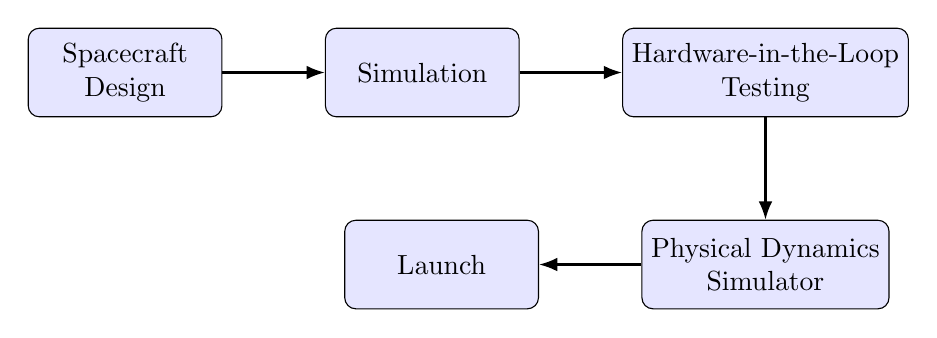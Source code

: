 \begin{tikzpicture}[
  scale=1.0, % <— master size knob
  every node/.style={transform shape},
  block/.style={
    rectangle, draw, rounded corners,
    fill=blue!10, minimum width=7em, minimum height=3.2em,
    align=center
  },
  line/.style={-Latex, thick},
  node distance=1.3cm and 1.3cm
]

% Nodes
\node[block] (design) {Spacecraft\\Design};
\node[block, right=of design] (sim) {Simulation};
\node[block, right=of sim] (hil) {Hardware-in-the-Loop\\Testing};
\node[block, below=of hil] (ab) {Physical Dynamics\\Simulator};
\node[block, left=of ab] (launch) {Launch};

% Arrows
\draw[line] (design) -- (sim);
\draw[line] (sim) -- (hil);
\draw[line] (hil) -- (ab);
\draw[line] (ab) -- (launch);

\end{tikzpicture}